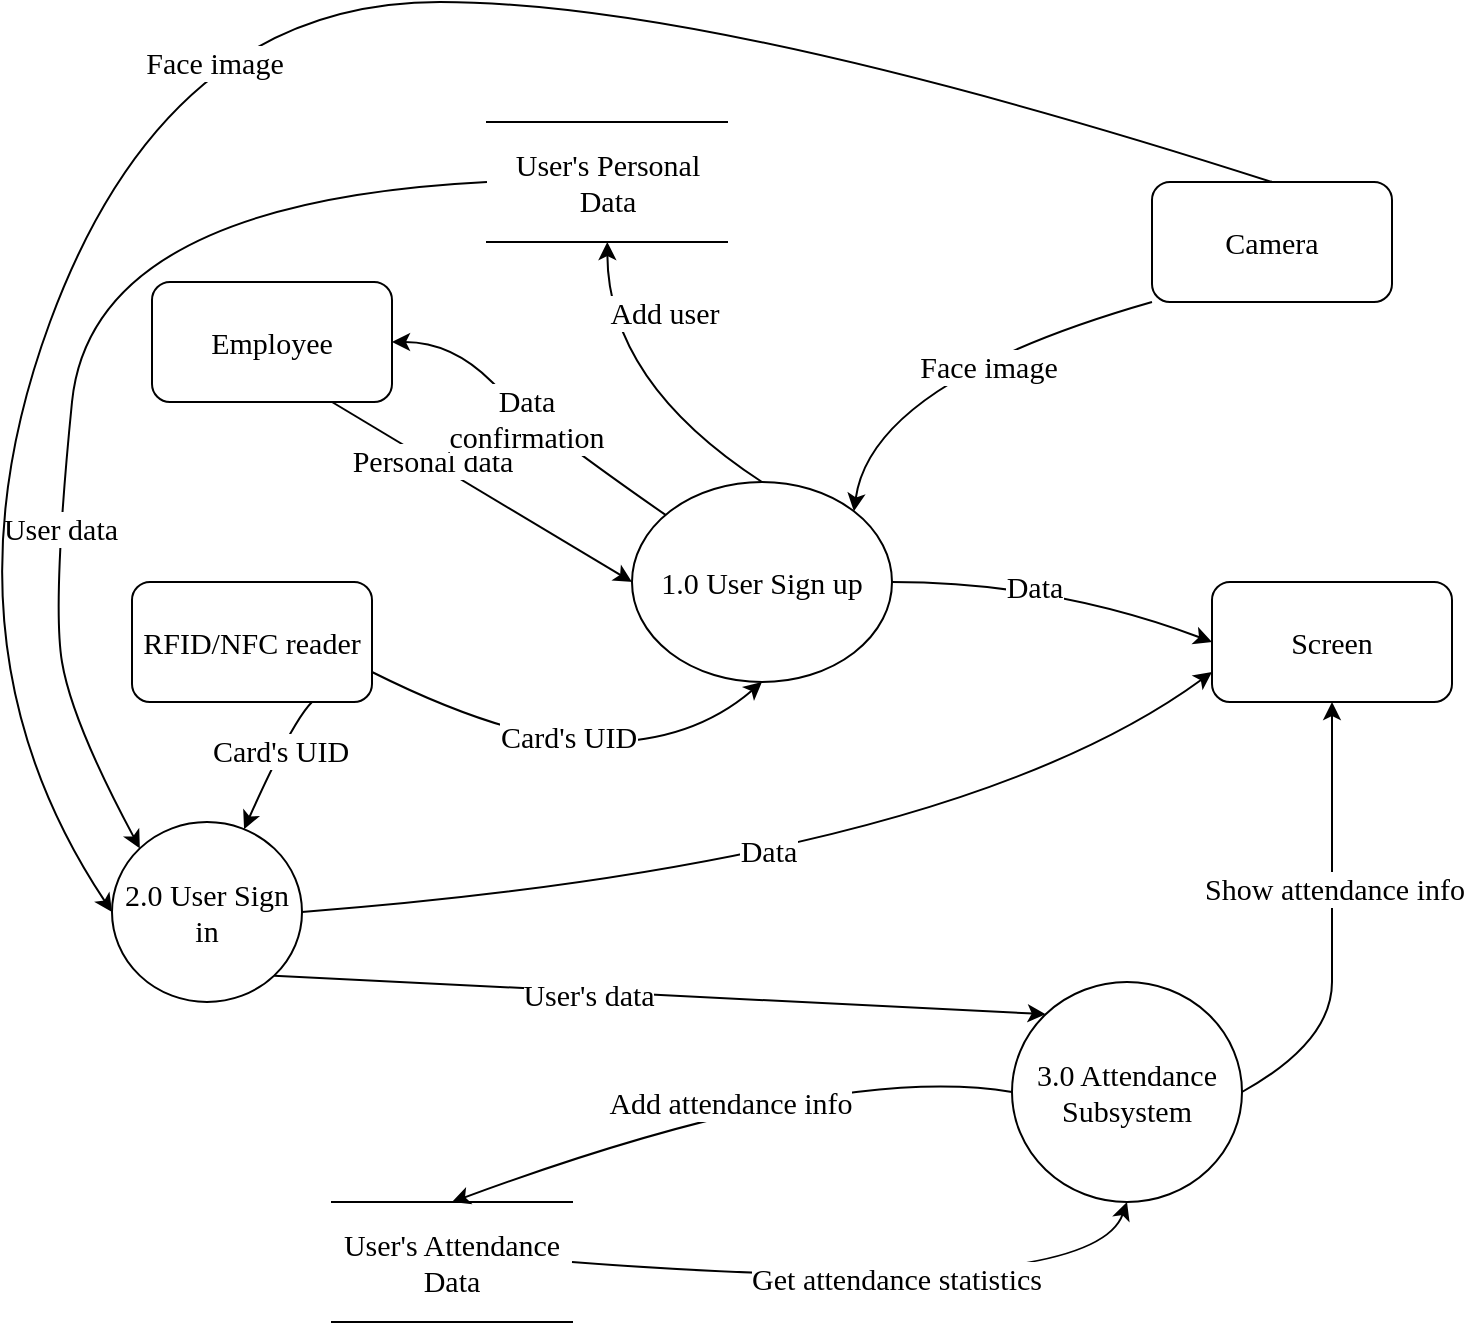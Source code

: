 <mxfile version="19.0.3" type="device"><diagram id="AKaaSKcKv7F80SWcv4nm" name="Page-1"><mxGraphModel dx="1037" dy="640" grid="1" gridSize="10" guides="1" tooltips="1" connect="1" arrows="1" fold="1" page="1" pageScale="1" pageWidth="827" pageHeight="1169" math="0" shadow="0"><root><mxCell id="0"/><mxCell id="1" parent="0"/><mxCell id="8ia0Avb9710HLb5IbX1Y-1" value="1.0 User Sign up" style="ellipse;whiteSpace=wrap;html=1;fontFamily=Times New Roman;fontSize=15;align=center;verticalAlign=middle;" parent="1" vertex="1"><mxGeometry x="360" y="260" width="130" height="100" as="geometry"/></mxCell><mxCell id="8ia0Avb9710HLb5IbX1Y-2" value="User's Personal Data" style="shape=partialRectangle;whiteSpace=wrap;html=1;left=0;right=0;fillColor=none;fontFamily=Times New Roman;fontSize=15;align=center;verticalAlign=middle;" parent="1" vertex="1"><mxGeometry x="287.5" y="80" width="120" height="60" as="geometry"/></mxCell><mxCell id="8ia0Avb9710HLb5IbX1Y-3" value="Employee" style="rounded=1;whiteSpace=wrap;html=1;fontFamily=Times New Roman;fontSize=15;align=center;verticalAlign=middle;" parent="1" vertex="1"><mxGeometry x="120" y="160" width="120" height="60" as="geometry"/></mxCell><mxCell id="FauxM-DFxPainYD5gGLI-1" value="Camera" style="rounded=1;whiteSpace=wrap;html=1;fontFamily=Times New Roman;fontSize=15;align=center;verticalAlign=middle;" parent="1" vertex="1"><mxGeometry x="620" y="110" width="120" height="60" as="geometry"/></mxCell><mxCell id="FauxM-DFxPainYD5gGLI-2" value="2.0 User Sign in" style="ellipse;whiteSpace=wrap;html=1;fontFamily=Times New Roman;fontSize=15;align=center;verticalAlign=middle;" parent="1" vertex="1"><mxGeometry x="100" y="430" width="95" height="90" as="geometry"/></mxCell><mxCell id="FauxM-DFxPainYD5gGLI-3" value="3.0 Attendance Subsystem" style="ellipse;whiteSpace=wrap;html=1;fontFamily=Times New Roman;fontSize=15;align=center;verticalAlign=middle;" parent="1" vertex="1"><mxGeometry x="550" y="510" width="115" height="110" as="geometry"/></mxCell><mxCell id="IJdba1vJQJ4Q1RFFsyQu-1" value="Screen" style="rounded=1;whiteSpace=wrap;html=1;fontFamily=Times New Roman;fontSize=15;align=center;verticalAlign=middle;" parent="1" vertex="1"><mxGeometry x="650" y="310" width="120" height="60" as="geometry"/></mxCell><mxCell id="zQGRWTtNu3wnlqGKcrq1-4" value="" style="curved=1;endArrow=classic;html=1;rounded=0;fontFamily=Times New Roman;fontSize=15;exitX=1;exitY=0.5;exitDx=0;exitDy=0;entryX=0.5;entryY=1;entryDx=0;entryDy=0;" parent="1" source="FauxM-DFxPainYD5gGLI-3" target="IJdba1vJQJ4Q1RFFsyQu-1" edge="1"><mxGeometry width="50" height="50" relative="1" as="geometry"><mxPoint x="710" y="530" as="sourcePoint"/><mxPoint x="760" y="480" as="targetPoint"/><Array as="points"><mxPoint x="710" y="540"/><mxPoint x="710" y="480"/></Array></mxGeometry></mxCell><mxCell id="Uq_YmaN6K9A7T39Mc03Z-17" value="Show attendance info" style="edgeLabel;html=1;align=center;verticalAlign=middle;resizable=0;points=[];fontSize=15;fontFamily=Times New Roman;" parent="zQGRWTtNu3wnlqGKcrq1-4" vertex="1" connectable="0"><mxGeometry x="0.163" y="-1" relative="1" as="geometry"><mxPoint as="offset"/></mxGeometry></mxCell><mxCell id="zQGRWTtNu3wnlqGKcrq1-5" value="User's Attendance Data" style="shape=partialRectangle;whiteSpace=wrap;html=1;left=0;right=0;fillColor=none;fontFamily=Times New Roman;fontSize=15;align=center;verticalAlign=middle;" parent="1" vertex="1"><mxGeometry x="210" y="620" width="120" height="60" as="geometry"/></mxCell><mxCell id="zQGRWTtNu3wnlqGKcrq1-6" value="" style="curved=1;endArrow=classic;html=1;rounded=0;fontFamily=Times New Roman;fontSize=15;exitX=0.75;exitY=1;exitDx=0;exitDy=0;entryX=0;entryY=0.5;entryDx=0;entryDy=0;" parent="1" source="8ia0Avb9710HLb5IbX1Y-3" target="8ia0Avb9710HLb5IbX1Y-1" edge="1"><mxGeometry width="50" height="50" relative="1" as="geometry"><mxPoint x="180" y="280" as="sourcePoint"/><mxPoint x="230" y="230" as="targetPoint"/><Array as="points"/></mxGeometry></mxCell><mxCell id="Uq_YmaN6K9A7T39Mc03Z-3" value="Personal data" style="edgeLabel;html=1;align=center;verticalAlign=middle;resizable=0;points=[];fontSize=15;fontFamily=Times New Roman;" parent="zQGRWTtNu3wnlqGKcrq1-6" vertex="1" connectable="0"><mxGeometry x="-0.331" y="1" relative="1" as="geometry"><mxPoint x="-1" as="offset"/></mxGeometry></mxCell><mxCell id="zQGRWTtNu3wnlqGKcrq1-7" value="" style="curved=1;endArrow=classic;html=1;rounded=0;fontFamily=Times New Roman;fontSize=15;exitX=0.5;exitY=0;exitDx=0;exitDy=0;" parent="1" source="8ia0Avb9710HLb5IbX1Y-1" target="8ia0Avb9710HLb5IbX1Y-2" edge="1"><mxGeometry width="50" height="50" relative="1" as="geometry"><mxPoint x="330" y="260" as="sourcePoint"/><mxPoint x="380" y="210" as="targetPoint"/><Array as="points"><mxPoint x="348" y="210"/></Array></mxGeometry></mxCell><mxCell id="Uq_YmaN6K9A7T39Mc03Z-8" value="Add user" style="edgeLabel;html=1;align=center;verticalAlign=middle;resizable=0;points=[];fontSize=15;fontFamily=Times New Roman;" parent="zQGRWTtNu3wnlqGKcrq1-7" vertex="1" connectable="0"><mxGeometry x="-0.283" y="-1" relative="1" as="geometry"><mxPoint x="-1" y="-53" as="offset"/></mxGeometry></mxCell><mxCell id="zQGRWTtNu3wnlqGKcrq1-8" value="" style="curved=1;endArrow=classic;html=1;rounded=0;fontFamily=Times New Roman;fontSize=15;exitX=0;exitY=1;exitDx=0;exitDy=0;entryX=1;entryY=0;entryDx=0;entryDy=0;" parent="1" source="FauxM-DFxPainYD5gGLI-1" target="8ia0Avb9710HLb5IbX1Y-1" edge="1"><mxGeometry width="50" height="50" relative="1" as="geometry"><mxPoint x="470" y="290" as="sourcePoint"/><mxPoint x="520" y="240" as="targetPoint"/><Array as="points"><mxPoint x="480" y="210"/></Array></mxGeometry></mxCell><mxCell id="Uq_YmaN6K9A7T39Mc03Z-4" value="Face image" style="edgeLabel;html=1;align=center;verticalAlign=middle;resizable=0;points=[];fontSize=15;fontFamily=Times New Roman;" parent="zQGRWTtNu3wnlqGKcrq1-8" vertex="1" connectable="0"><mxGeometry x="-0.166" y="7" relative="1" as="geometry"><mxPoint y="1" as="offset"/></mxGeometry></mxCell><mxCell id="zQGRWTtNu3wnlqGKcrq1-9" value="" style="curved=1;endArrow=classic;html=1;rounded=0;fontFamily=Times New Roman;fontSize=15;exitX=1;exitY=0.5;exitDx=0;exitDy=0;entryX=0;entryY=0.5;entryDx=0;entryDy=0;" parent="1" source="8ia0Avb9710HLb5IbX1Y-1" target="IJdba1vJQJ4Q1RFFsyQu-1" edge="1"><mxGeometry width="50" height="50" relative="1" as="geometry"><mxPoint x="520" y="340" as="sourcePoint"/><mxPoint x="570" y="290" as="targetPoint"/><Array as="points"><mxPoint x="570" y="310"/></Array></mxGeometry></mxCell><mxCell id="sdmBPis5jfKIo-SF06Jr-3" value="Data&lt;br&gt;" style="edgeLabel;html=1;align=center;verticalAlign=middle;resizable=0;points=[];fontSize=15;fontFamily=Times New Roman;" parent="zQGRWTtNu3wnlqGKcrq1-9" vertex="1" connectable="0"><mxGeometry x="-0.149" y="-2" relative="1" as="geometry"><mxPoint as="offset"/></mxGeometry></mxCell><mxCell id="zQGRWTtNu3wnlqGKcrq1-10" value="" style="curved=1;endArrow=classic;html=1;rounded=0;fontFamily=Times New Roman;fontSize=15;exitX=0;exitY=0.5;exitDx=0;exitDy=0;entryX=0;entryY=0;entryDx=0;entryDy=0;" parent="1" source="8ia0Avb9710HLb5IbX1Y-2" target="FauxM-DFxPainYD5gGLI-2" edge="1"><mxGeometry width="50" height="50" relative="1" as="geometry"><mxPoint x="120" y="320" as="sourcePoint"/><mxPoint x="70" y="370" as="targetPoint"/><Array as="points"><mxPoint x="90" y="120"/><mxPoint x="70" y="320"/><mxPoint x="80" y="380"/></Array></mxGeometry></mxCell><mxCell id="Uq_YmaN6K9A7T39Mc03Z-9" value="User data" style="edgeLabel;html=1;align=center;verticalAlign=middle;resizable=0;points=[];fontSize=15;fontFamily=Times New Roman;" parent="zQGRWTtNu3wnlqGKcrq1-10" vertex="1" connectable="0"><mxGeometry x="0.361" relative="1" as="geometry"><mxPoint as="offset"/></mxGeometry></mxCell><mxCell id="zQGRWTtNu3wnlqGKcrq1-13" value="" style="curved=1;endArrow=classic;html=1;rounded=0;fontFamily=Times New Roman;fontSize=15;entryX=0;entryY=0.5;entryDx=0;entryDy=0;exitX=0.5;exitY=0;exitDx=0;exitDy=0;" parent="1" source="FauxM-DFxPainYD5gGLI-1" target="FauxM-DFxPainYD5gGLI-2" edge="1"><mxGeometry width="50" height="50" relative="1" as="geometry"><mxPoint x="60" y="340" as="sourcePoint"/><mxPoint x="10" y="390" as="targetPoint"/><Array as="points"><mxPoint x="400" y="20"/><mxPoint x="128" y="20"/><mxPoint x="10" y="340"/></Array></mxGeometry></mxCell><mxCell id="zQGRWTtNu3wnlqGKcrq1-18" value="Face image" style="edgeLabel;html=1;align=center;verticalAlign=middle;resizable=0;points=[];fontSize=15;fontFamily=Times New Roman;" parent="zQGRWTtNu3wnlqGKcrq1-13" vertex="1" connectable="0"><mxGeometry x="-0.417" y="14" relative="1" as="geometry"><mxPoint x="-232" y="16" as="offset"/></mxGeometry></mxCell><mxCell id="zQGRWTtNu3wnlqGKcrq1-14" value="" style="curved=1;endArrow=classic;html=1;rounded=0;fontFamily=Times New Roman;fontSize=15;entryX=0;entryY=0.75;entryDx=0;entryDy=0;exitX=1;exitY=0.5;exitDx=0;exitDy=0;" parent="1" source="FauxM-DFxPainYD5gGLI-2" target="IJdba1vJQJ4Q1RFFsyQu-1" edge="1"><mxGeometry width="50" height="50" relative="1" as="geometry"><mxPoint x="360" y="450" as="sourcePoint"/><mxPoint x="410" y="400" as="targetPoint"/><Array as="points"><mxPoint x="520" y="450"/></Array></mxGeometry></mxCell><mxCell id="sdmBPis5jfKIo-SF06Jr-5" value="Data" style="edgeLabel;html=1;align=center;verticalAlign=middle;resizable=0;points=[];fontSize=15;fontFamily=Times New Roman;" parent="zQGRWTtNu3wnlqGKcrq1-14" vertex="1" connectable="0"><mxGeometry x="-0.037" y="13" relative="1" as="geometry"><mxPoint as="offset"/></mxGeometry></mxCell><mxCell id="zQGRWTtNu3wnlqGKcrq1-17" value="" style="curved=1;endArrow=classic;html=1;rounded=0;fontFamily=Times New Roman;fontSize=15;exitX=1;exitY=0.5;exitDx=0;exitDy=0;entryX=0.5;entryY=1;entryDx=0;entryDy=0;" parent="1" source="zQGRWTtNu3wnlqGKcrq1-5" target="FauxM-DFxPainYD5gGLI-3" edge="1"><mxGeometry width="50" height="50" relative="1" as="geometry"><mxPoint x="520" y="650" as="sourcePoint"/><mxPoint x="570" y="600" as="targetPoint"/><Array as="points"><mxPoint x="590" y="670"/></Array></mxGeometry></mxCell><mxCell id="Uq_YmaN6K9A7T39Mc03Z-18" value="Get attendance statistics" style="edgeLabel;html=1;align=center;verticalAlign=middle;resizable=0;points=[];fontSize=15;fontFamily=Times New Roman;" parent="zQGRWTtNu3wnlqGKcrq1-17" vertex="1" connectable="0"><mxGeometry x="0.034" y="5" relative="1" as="geometry"><mxPoint as="offset"/></mxGeometry></mxCell><mxCell id="zQGRWTtNu3wnlqGKcrq1-20" value="RFID/NFC reader" style="rounded=1;whiteSpace=wrap;html=1;fontFamily=Times New Roman;fontSize=15;align=center;verticalAlign=middle;" parent="1" vertex="1"><mxGeometry x="110" y="310" width="120" height="60" as="geometry"/></mxCell><mxCell id="Uq_YmaN6K9A7T39Mc03Z-1" value="" style="curved=1;endArrow=classic;html=1;rounded=0;fontFamily=Times New Roman;fontSize=15;exitX=1;exitY=0.75;exitDx=0;exitDy=0;entryX=0.5;entryY=1;entryDx=0;entryDy=0;" parent="1" source="zQGRWTtNu3wnlqGKcrq1-20" target="8ia0Avb9710HLb5IbX1Y-1" edge="1"><mxGeometry width="50" height="50" relative="1" as="geometry"><mxPoint x="250" y="400" as="sourcePoint"/><mxPoint x="300" y="350" as="targetPoint"/><Array as="points"><mxPoint x="300" y="390"/><mxPoint x="390" y="390"/></Array></mxGeometry></mxCell><mxCell id="Uq_YmaN6K9A7T39Mc03Z-5" value="Card's UID" style="edgeLabel;html=1;align=center;verticalAlign=middle;resizable=0;points=[];fontSize=15;fontFamily=Times New Roman;" parent="Uq_YmaN6K9A7T39Mc03Z-1" vertex="1" connectable="0"><mxGeometry x="-0.219" y="4" relative="1" as="geometry"><mxPoint x="23" y="1" as="offset"/></mxGeometry></mxCell><mxCell id="Uq_YmaN6K9A7T39Mc03Z-2" value="" style="curved=1;endArrow=classic;html=1;rounded=0;fontFamily=Times New Roman;fontSize=15;exitX=0.75;exitY=1;exitDx=0;exitDy=0;" parent="1" source="zQGRWTtNu3wnlqGKcrq1-20" target="FauxM-DFxPainYD5gGLI-2" edge="1"><mxGeometry width="50" height="50" relative="1" as="geometry"><mxPoint x="240" y="380" as="sourcePoint"/><mxPoint x="190" y="430" as="targetPoint"/><Array as="points"><mxPoint x="190" y="380"/></Array></mxGeometry></mxCell><mxCell id="Uq_YmaN6K9A7T39Mc03Z-7" value="Card's UID" style="edgeLabel;html=1;align=center;verticalAlign=middle;resizable=0;points=[];fontSize=15;fontFamily=Times New Roman;" parent="Uq_YmaN6K9A7T39Mc03Z-2" vertex="1" connectable="0"><mxGeometry x="-0.188" relative="1" as="geometry"><mxPoint as="offset"/></mxGeometry></mxCell><mxCell id="Uq_YmaN6K9A7T39Mc03Z-11" value="" style="curved=1;endArrow=classic;html=1;rounded=0;fontFamily=Times New Roman;fontSize=15;exitX=1;exitY=1;exitDx=0;exitDy=0;entryX=0;entryY=0;entryDx=0;entryDy=0;" parent="1" source="FauxM-DFxPainYD5gGLI-2" target="FauxM-DFxPainYD5gGLI-3" edge="1"><mxGeometry width="50" height="50" relative="1" as="geometry"><mxPoint x="290" y="540" as="sourcePoint"/><mxPoint x="340" y="490" as="targetPoint"/><Array as="points"/></mxGeometry></mxCell><mxCell id="Uq_YmaN6K9A7T39Mc03Z-15" value="User's data" style="edgeLabel;html=1;align=center;verticalAlign=middle;resizable=0;points=[];fontSize=15;fontFamily=Times New Roman;" parent="Uq_YmaN6K9A7T39Mc03Z-11" vertex="1" connectable="0"><mxGeometry x="-0.19" y="-1" relative="1" as="geometry"><mxPoint as="offset"/></mxGeometry></mxCell><mxCell id="Uq_YmaN6K9A7T39Mc03Z-12" value="" style="curved=1;endArrow=classic;html=1;rounded=0;fontFamily=Times New Roman;fontSize=15;entryX=0.5;entryY=0;entryDx=0;entryDy=0;exitX=0;exitY=0.5;exitDx=0;exitDy=0;" parent="1" source="FauxM-DFxPainYD5gGLI-3" target="zQGRWTtNu3wnlqGKcrq1-5" edge="1"><mxGeometry width="50" height="50" relative="1" as="geometry"><mxPoint x="510" y="550" as="sourcePoint"/><mxPoint x="460" y="600" as="targetPoint"/><Array as="points"><mxPoint x="460" y="550"/></Array></mxGeometry></mxCell><mxCell id="Uq_YmaN6K9A7T39Mc03Z-16" value="Add attendance info" style="edgeLabel;html=1;align=center;verticalAlign=middle;resizable=0;points=[];fontSize=15;fontFamily=Times New Roman;" parent="Uq_YmaN6K9A7T39Mc03Z-12" vertex="1" connectable="0"><mxGeometry x="-0.001" y="1" relative="1" as="geometry"><mxPoint as="offset"/></mxGeometry></mxCell><mxCell id="sdmBPis5jfKIo-SF06Jr-1" value="" style="curved=1;endArrow=classic;html=1;rounded=0;entryX=1;entryY=0.5;entryDx=0;entryDy=0;" parent="1" source="8ia0Avb9710HLb5IbX1Y-1" target="8ia0Avb9710HLb5IbX1Y-3" edge="1"><mxGeometry width="50" height="50" relative="1" as="geometry"><mxPoint x="260" y="230" as="sourcePoint"/><mxPoint x="310" y="180" as="targetPoint"/><Array as="points"><mxPoint x="310" y="230"/><mxPoint x="270" y="190"/></Array></mxGeometry></mxCell><mxCell id="sdmBPis5jfKIo-SF06Jr-2" value="&lt;font style=&quot;font-size: 15px;&quot; face=&quot;Times New Roman&quot;&gt;Data&lt;br&gt;confirmation&lt;/font&gt;" style="edgeLabel;html=1;align=center;verticalAlign=middle;resizable=0;points=[];" parent="sdmBPis5jfKIo-SF06Jr-1" vertex="1" connectable="0"><mxGeometry x="0.365" y="4" relative="1" as="geometry"><mxPoint x="23" y="18" as="offset"/></mxGeometry></mxCell></root></mxGraphModel></diagram></mxfile>